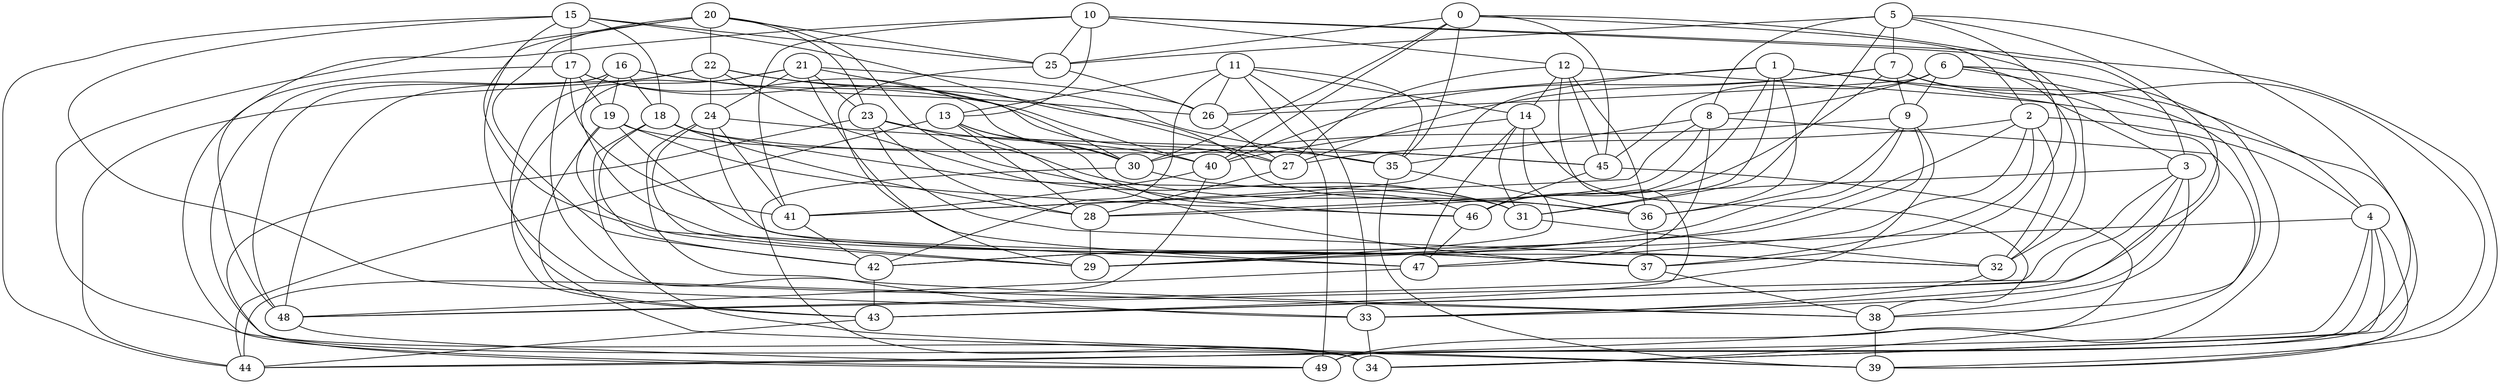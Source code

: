 graph g {0;1;2;3;4;5;6;7;8;9;10;11;12;13;14;15;16;17;18;19;20;21;22;23;24;25;26;27;28;29;30;31;32;33;34;35;36;37;38;39;40;41;42;43;44;45;46;47;48;49;0 -- 2;0 -- 3;0 -- 25;0 -- 30;0 -- 35;0 -- 40;0 -- 45;1 -- 3;1 -- 4;1 -- 26;1 -- 31;1 -- 36;1 -- 41;1 -- 46;2 -- 4;2 -- 27;2 -- 32;2 -- 37;2 -- 42;2 -- 47;3 -- 28;3 -- 33;3 -- 38;3 -- 43;3 -- 48;4 -- 29;4 -- 34;4 -- 39;4 -- 44;4 -- 49;5 -- 7;5 -- 8;5 -- 25;5 -- 31;5 -- 37;5 -- 43;5 -- 49;6 -- 8;6 -- 9;6 -- 26;6 -- 32;6 -- 38;6 -- 44;6 -- 45;7 -- 9;7 -- 27;7 -- 33;7 -- 39;7 -- 40;7 -- 46;8 -- 28;8 -- 34;8 -- 35;8 -- 41;8 -- 47;9 -- 29;9 -- 30;9 -- 36;9 -- 42;9 -- 48;10 -- 12;10 -- 13;10 -- 25;10 -- 32;10 -- 39;10 -- 41;10 -- 48;11 -- 13;11 -- 14;11 -- 26;11 -- 33;11 -- 35;11 -- 42;11 -- 49;12 -- 14;12 -- 27;12 -- 34;12 -- 36;12 -- 43;12 -- 45;13 -- 28;13 -- 30;13 -- 37;13 -- 44;13 -- 46;14 -- 29;14 -- 31;14 -- 38;14 -- 40;14 -- 47;15 -- 17;15 -- 18;15 -- 25;15 -- 33;15 -- 36;15 -- 44;15 -- 47;16 -- 18;16 -- 19;16 -- 26;16 -- 34;16 -- 37;16 -- 40;16 -- 48;17 -- 19;17 -- 27;17 -- 30;17 -- 38;17 -- 41;17 -- 49;18 -- 28;18 -- 31;18 -- 39;18 -- 42;18 -- 45;19 -- 29;19 -- 32;19 -- 35;19 -- 43;19 -- 46;20 -- 22;20 -- 23;20 -- 25;20 -- 34;20 -- 38;20 -- 42;20 -- 46;21 -- 23;21 -- 24;21 -- 26;21 -- 30;21 -- 39;21 -- 43;21 -- 47;22 -- 24;22 -- 27;22 -- 31;22 -- 35;22 -- 44;22 -- 48;23 -- 28;23 -- 32;23 -- 36;23 -- 40;23 -- 49;24 -- 29;24 -- 33;24 -- 37;24 -- 41;24 -- 45;25 -- 26;25 -- 29;26 -- 27;27 -- 28;28 -- 29;30 -- 31;30 -- 34;31 -- 32;32 -- 33;33 -- 34;35 -- 36;35 -- 39;36 -- 37;37 -- 38;38 -- 39;40 -- 41;40 -- 44;41 -- 42;42 -- 43;43 -- 44;45 -- 46;45 -- 49;46 -- 47;47 -- 48;48 -- 49;}